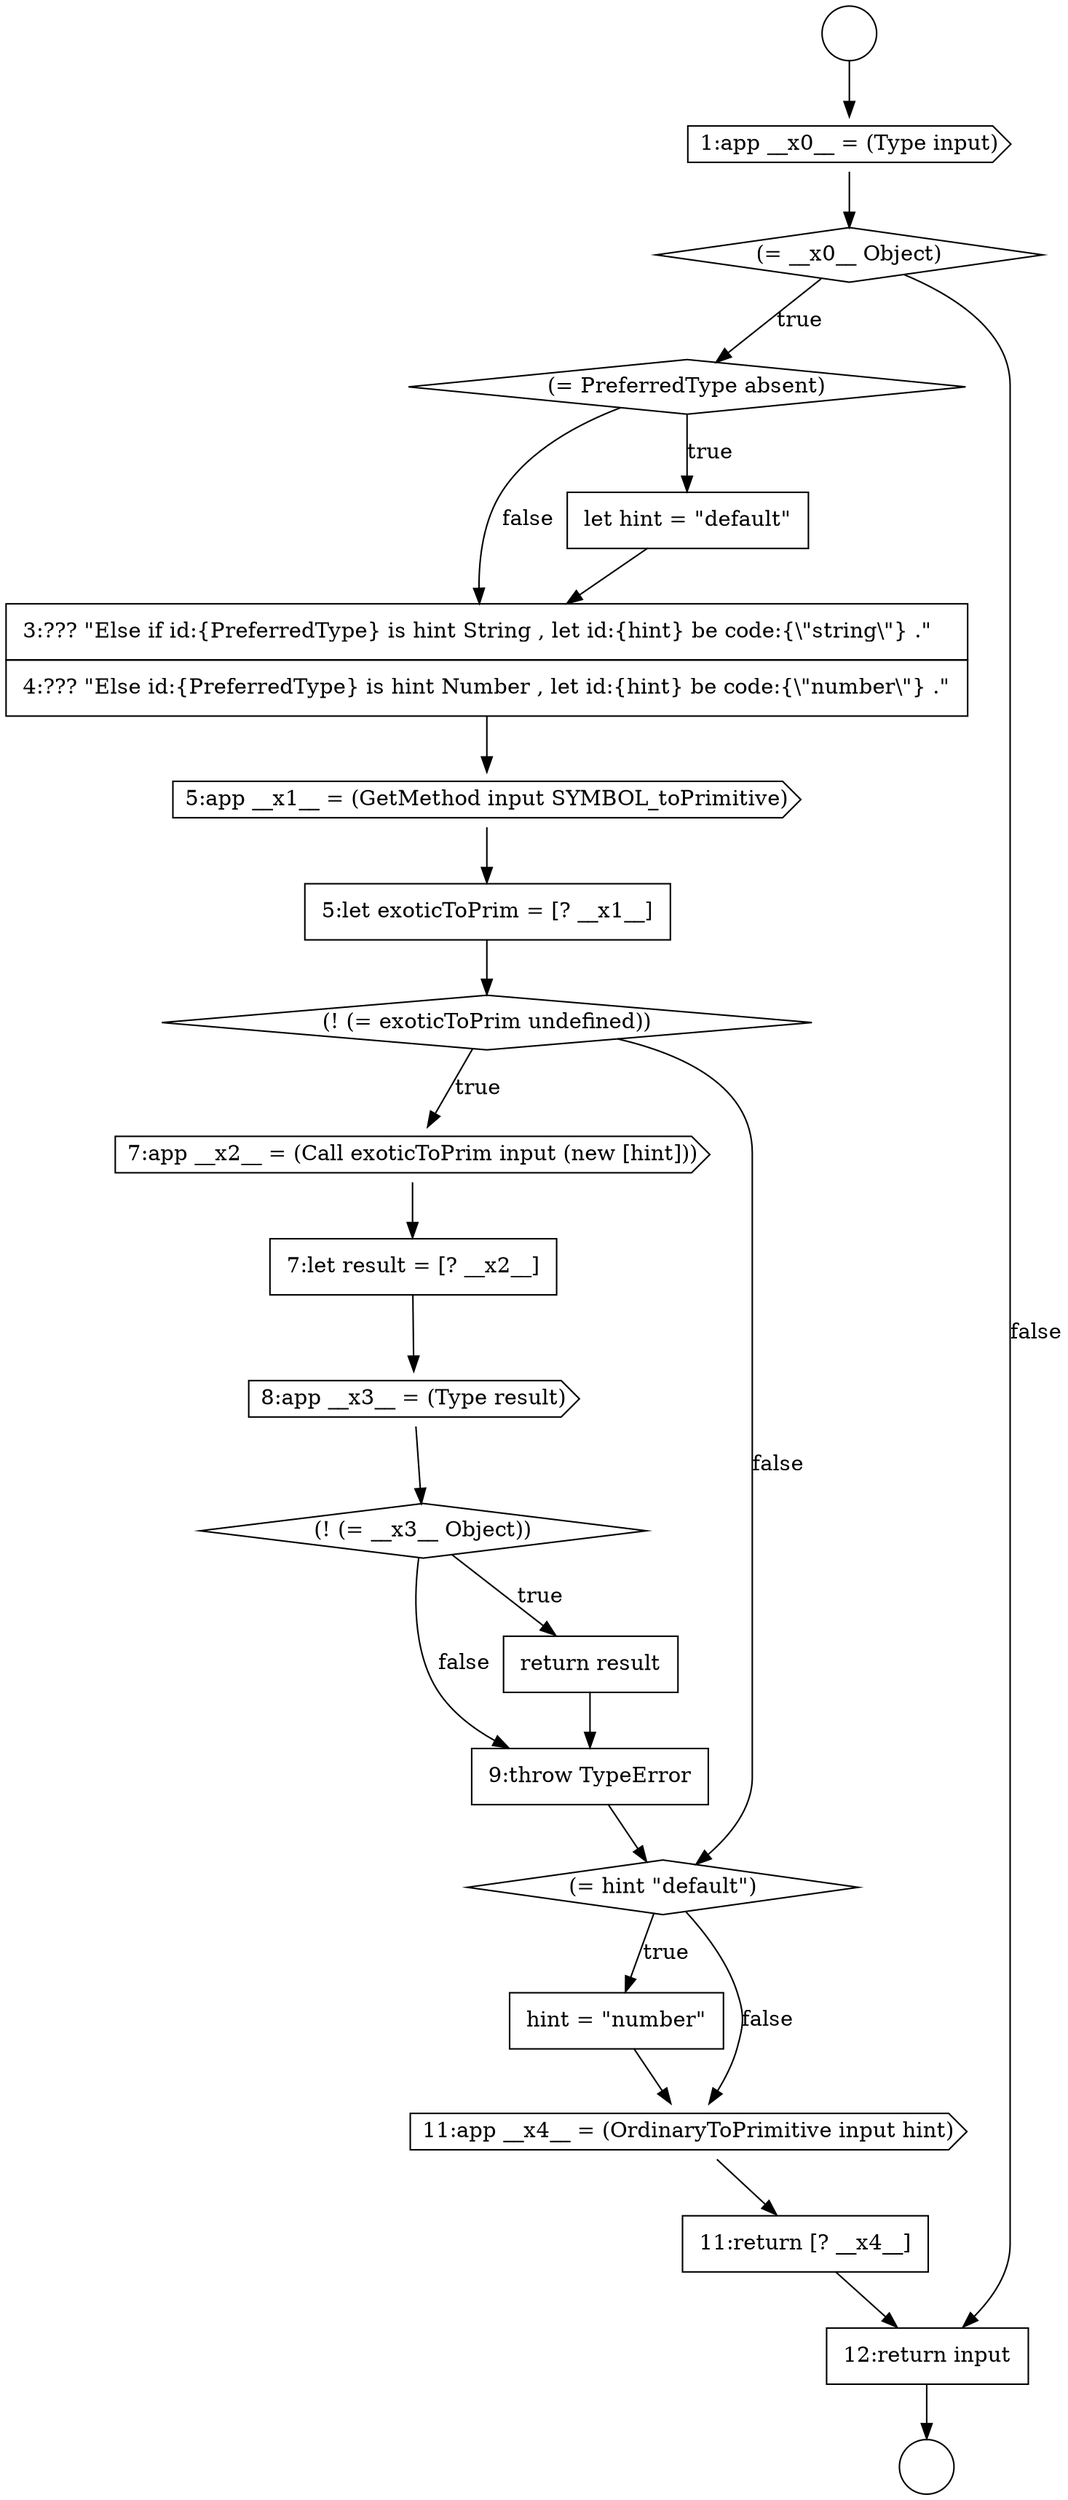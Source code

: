 digraph {
  node308 [shape=none, margin=0, label=<<font color="black">
    <table border="0" cellborder="1" cellspacing="0" cellpadding="10">
      <tr><td align="left">7:let result = [? __x2__]</td></tr>
    </table>
  </font>> color="black" fillcolor="white" style=filled]
  node301 [shape=diamond, label=<<font color="black">(= PreferredType absent)</font>> color="black" fillcolor="white" style=filled]
  node316 [shape=none, margin=0, label=<<font color="black">
    <table border="0" cellborder="1" cellspacing="0" cellpadding="10">
      <tr><td align="left">11:return [? __x4__]</td></tr>
    </table>
  </font>> color="black" fillcolor="white" style=filled]
  node312 [shape=none, margin=0, label=<<font color="black">
    <table border="0" cellborder="1" cellspacing="0" cellpadding="10">
      <tr><td align="left">9:throw TypeError</td></tr>
    </table>
  </font>> color="black" fillcolor="white" style=filled]
  node307 [shape=cds, label=<<font color="black">7:app __x2__ = (Call exoticToPrim input (new [hint]))</font>> color="black" fillcolor="white" style=filled]
  node317 [shape=none, margin=0, label=<<font color="black">
    <table border="0" cellborder="1" cellspacing="0" cellpadding="10">
      <tr><td align="left">12:return input</td></tr>
    </table>
  </font>> color="black" fillcolor="white" style=filled]
  node311 [shape=none, margin=0, label=<<font color="black">
    <table border="0" cellborder="1" cellspacing="0" cellpadding="10">
      <tr><td align="left">return result</td></tr>
    </table>
  </font>> color="black" fillcolor="white" style=filled]
  node298 [shape=circle label=" " color="black" fillcolor="white" style=filled]
  node313 [shape=diamond, label=<<font color="black">(= hint &quot;default&quot;)</font>> color="black" fillcolor="white" style=filled]
  node303 [shape=none, margin=0, label=<<font color="black">
    <table border="0" cellborder="1" cellspacing="0" cellpadding="10">
      <tr><td align="left">3:??? &quot;Else if id:{PreferredType} is hint String , let id:{hint} be code:{\&quot;string\&quot;} .&quot;</td></tr>
      <tr><td align="left">4:??? &quot;Else id:{PreferredType} is hint Number , let id:{hint} be code:{\&quot;number\&quot;} .&quot;</td></tr>
    </table>
  </font>> color="black" fillcolor="white" style=filled]
  node310 [shape=diamond, label=<<font color="black">(! (= __x3__ Object))</font>> color="black" fillcolor="white" style=filled]
  node314 [shape=none, margin=0, label=<<font color="black">
    <table border="0" cellborder="1" cellspacing="0" cellpadding="10">
      <tr><td align="left">hint = &quot;number&quot;</td></tr>
    </table>
  </font>> color="black" fillcolor="white" style=filled]
  node304 [shape=cds, label=<<font color="black">5:app __x1__ = (GetMethod input SYMBOL_toPrimitive)</font>> color="black" fillcolor="white" style=filled]
  node305 [shape=none, margin=0, label=<<font color="black">
    <table border="0" cellborder="1" cellspacing="0" cellpadding="10">
      <tr><td align="left">5:let exoticToPrim = [? __x1__]</td></tr>
    </table>
  </font>> color="black" fillcolor="white" style=filled]
  node309 [shape=cds, label=<<font color="black">8:app __x3__ = (Type result)</font>> color="black" fillcolor="white" style=filled]
  node302 [shape=none, margin=0, label=<<font color="black">
    <table border="0" cellborder="1" cellspacing="0" cellpadding="10">
      <tr><td align="left">let hint = &quot;default&quot;</td></tr>
    </table>
  </font>> color="black" fillcolor="white" style=filled]
  node297 [shape=circle label=" " color="black" fillcolor="white" style=filled]
  node306 [shape=diamond, label=<<font color="black">(! (= exoticToPrim undefined))</font>> color="black" fillcolor="white" style=filled]
  node299 [shape=cds, label=<<font color="black">1:app __x0__ = (Type input)</font>> color="black" fillcolor="white" style=filled]
  node300 [shape=diamond, label=<<font color="black">(= __x0__ Object)</font>> color="black" fillcolor="white" style=filled]
  node315 [shape=cds, label=<<font color="black">11:app __x4__ = (OrdinaryToPrimitive input hint)</font>> color="black" fillcolor="white" style=filled]
  node297 -> node299 [ color="black"]
  node315 -> node316 [ color="black"]
  node308 -> node309 [ color="black"]
  node310 -> node311 [label=<<font color="black">true</font>> color="black"]
  node310 -> node312 [label=<<font color="black">false</font>> color="black"]
  node301 -> node302 [label=<<font color="black">true</font>> color="black"]
  node301 -> node303 [label=<<font color="black">false</font>> color="black"]
  node306 -> node307 [label=<<font color="black">true</font>> color="black"]
  node306 -> node313 [label=<<font color="black">false</font>> color="black"]
  node312 -> node313 [ color="black"]
  node300 -> node301 [label=<<font color="black">true</font>> color="black"]
  node300 -> node317 [label=<<font color="black">false</font>> color="black"]
  node307 -> node308 [ color="black"]
  node316 -> node317 [ color="black"]
  node313 -> node314 [label=<<font color="black">true</font>> color="black"]
  node313 -> node315 [label=<<font color="black">false</font>> color="black"]
  node317 -> node298 [ color="black"]
  node311 -> node312 [ color="black"]
  node304 -> node305 [ color="black"]
  node302 -> node303 [ color="black"]
  node309 -> node310 [ color="black"]
  node305 -> node306 [ color="black"]
  node299 -> node300 [ color="black"]
  node314 -> node315 [ color="black"]
  node303 -> node304 [ color="black"]
}
